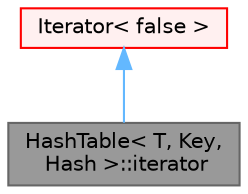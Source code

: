 digraph "HashTable&lt; T, Key, Hash &gt;::iterator"
{
 // LATEX_PDF_SIZE
  bgcolor="transparent";
  edge [fontname=Helvetica,fontsize=10,labelfontname=Helvetica,labelfontsize=10];
  node [fontname=Helvetica,fontsize=10,shape=box,height=0.2,width=0.4];
  Node1 [id="Node000001",label="HashTable\< T, Key,\l Hash \>::iterator",height=0.2,width=0.4,color="gray40", fillcolor="grey60", style="filled", fontcolor="black",tooltip=" "];
  Node2 -> Node1 [id="edge1_Node000001_Node000002",dir="back",color="steelblue1",style="solid",tooltip=" "];
  Node2 [id="Node000002",label="Iterator\< false \>",height=0.2,width=0.4,color="red", fillcolor="#FFF0F0", style="filled",URL="$classFoam_1_1HashTable_1_1Iterator.html",tooltip=" "];
}
